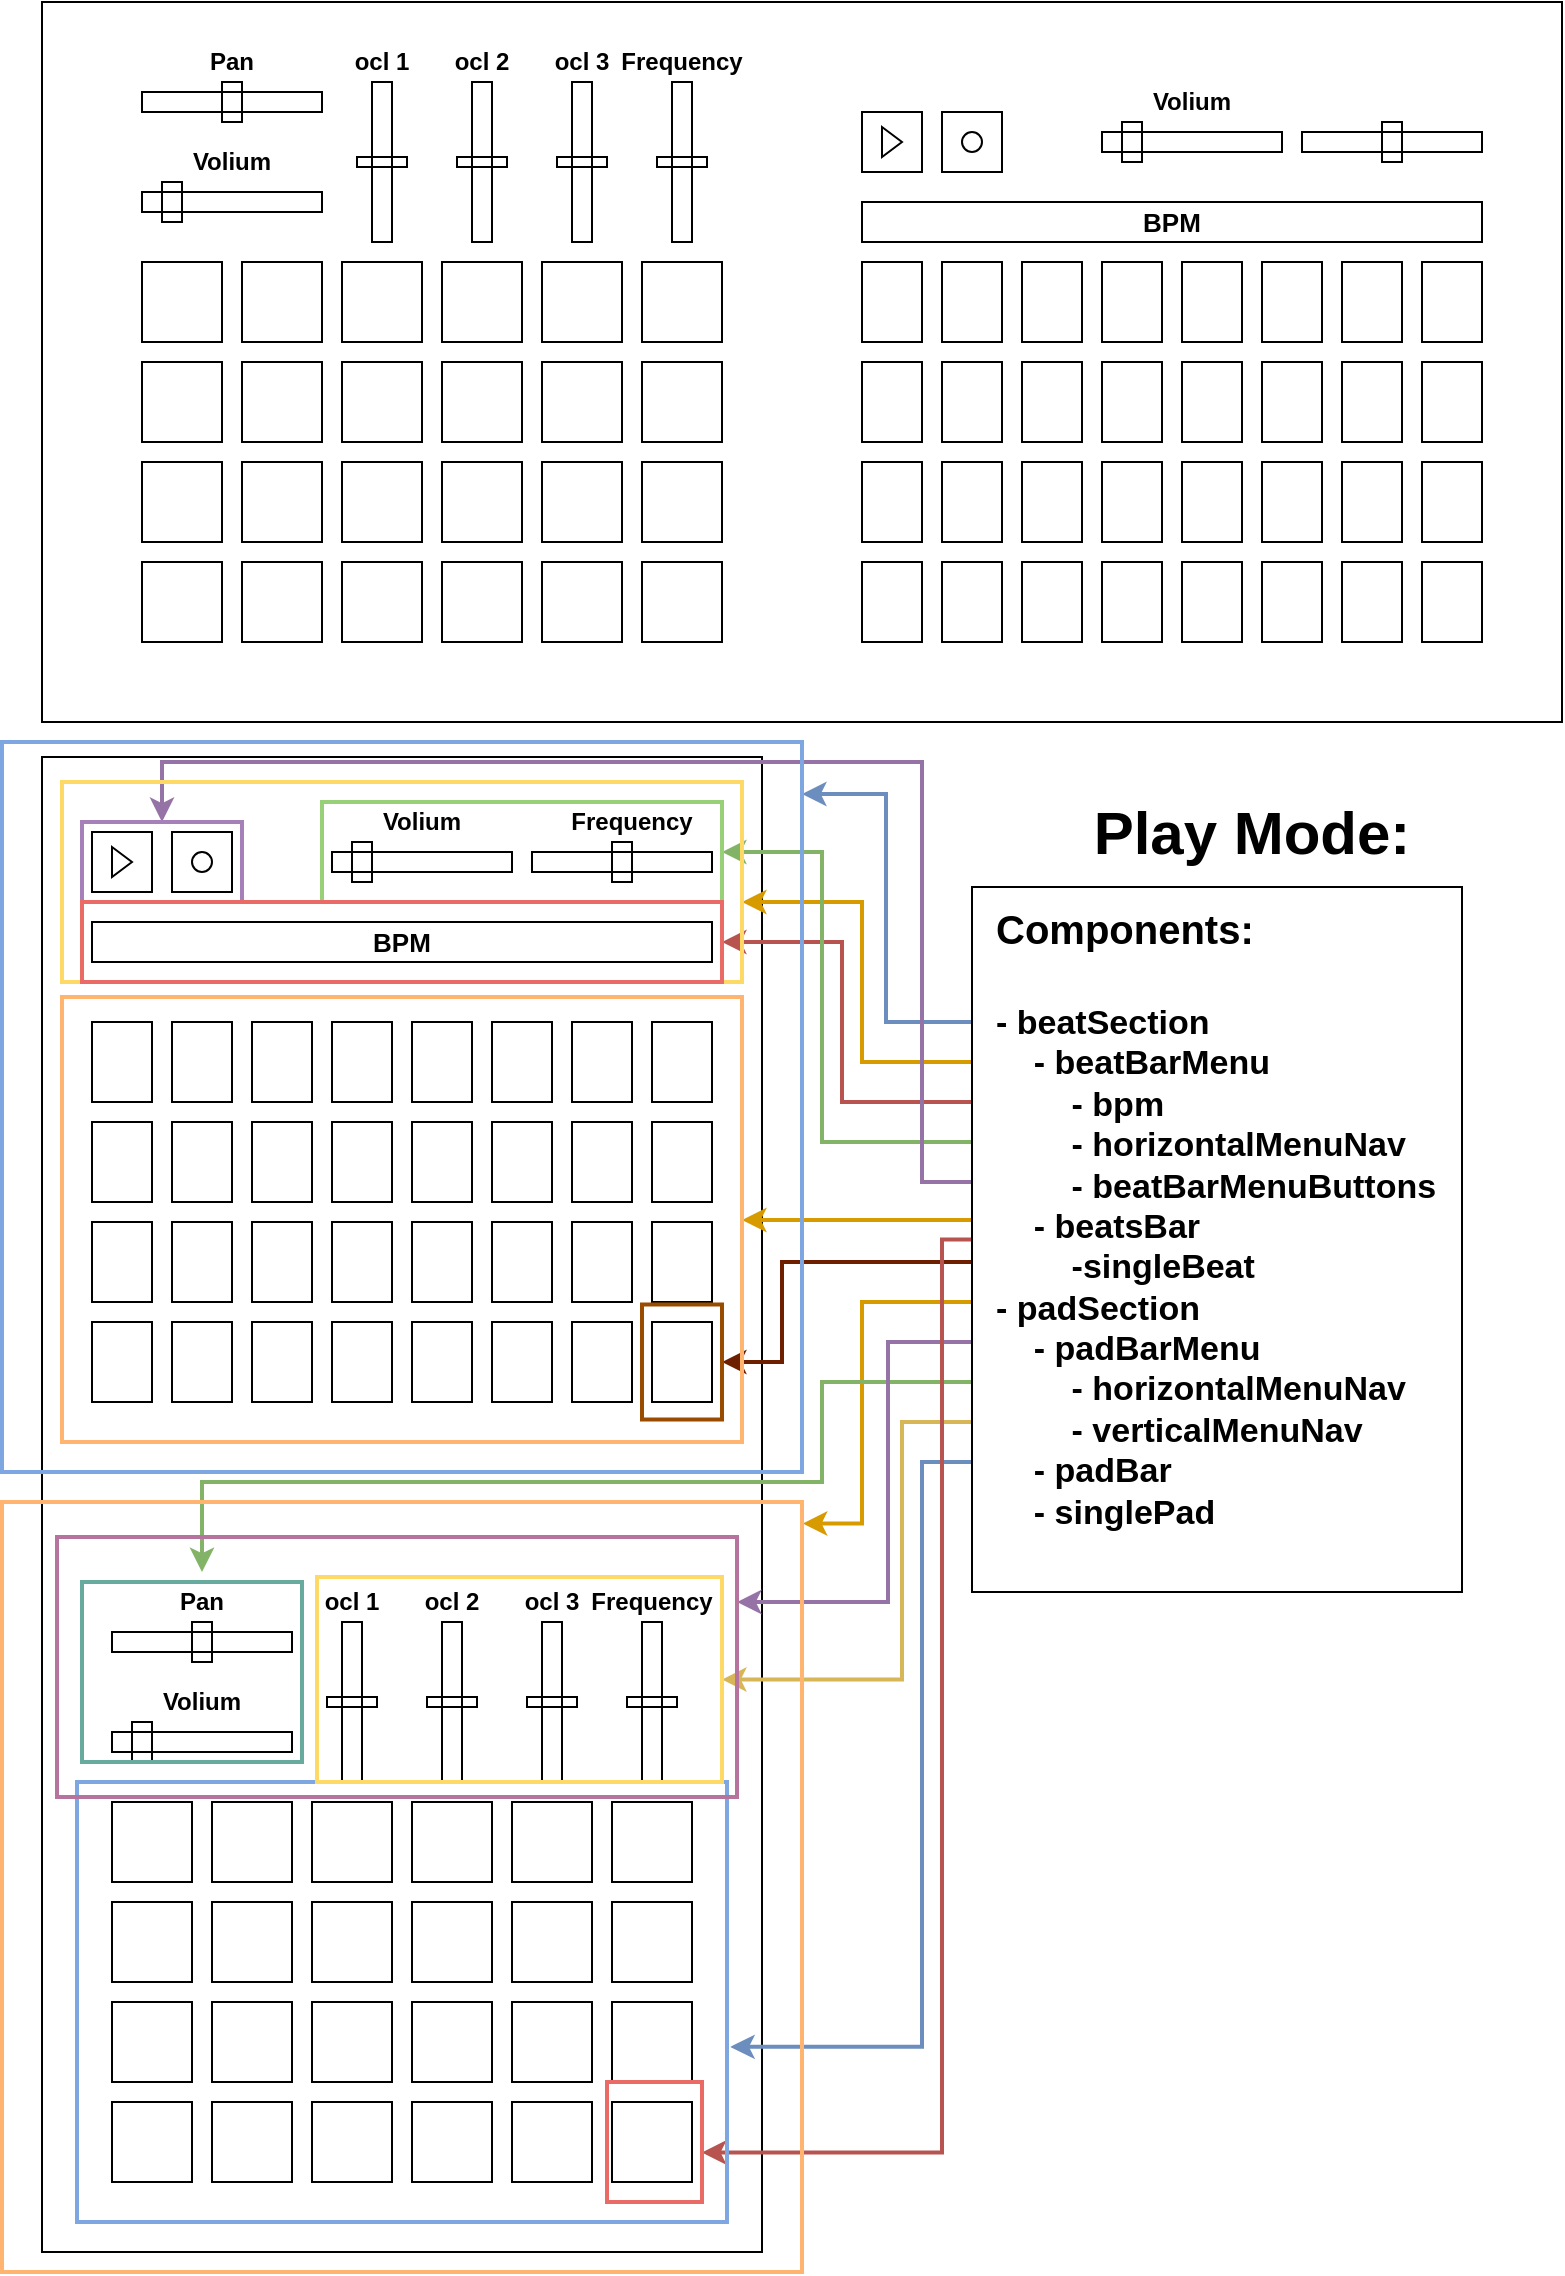<mxfile version="14.6.6" type="device"><diagram id="SitNMysVWXD6I99FHfwl" name="Page-1"><mxGraphModel dx="1148" dy="621" grid="1" gridSize="10" guides="1" tooltips="1" connect="1" arrows="1" fold="1" page="1" pageScale="1" pageWidth="827" pageHeight="1169" math="0" shadow="0"><root><mxCell id="0"/><mxCell id="1" parent="0"/><mxCell id="_lc7U0lJznmiseAD0sAO-1" value="" style="rounded=0;whiteSpace=wrap;html=1;" vertex="1" parent="1"><mxGeometry x="40" y="20" width="760" height="360" as="geometry"/></mxCell><mxCell id="_lc7U0lJznmiseAD0sAO-40" value="" style="rounded=0;whiteSpace=wrap;html=1;fillColor=none;" vertex="1" parent="1"><mxGeometry x="730" y="150" width="30" height="40" as="geometry"/></mxCell><mxCell id="_lc7U0lJznmiseAD0sAO-56" value="" style="rounded=0;whiteSpace=wrap;html=1;fillColor=none;" vertex="1" parent="1"><mxGeometry x="730" y="200" width="30" height="40" as="geometry"/></mxCell><mxCell id="_lc7U0lJznmiseAD0sAO-72" value="" style="rounded=0;whiteSpace=wrap;html=1;fillColor=none;" vertex="1" parent="1"><mxGeometry x="730" y="250" width="30" height="40" as="geometry"/></mxCell><mxCell id="_lc7U0lJznmiseAD0sAO-88" value="" style="rounded=0;whiteSpace=wrap;html=1;fillColor=none;" vertex="1" parent="1"><mxGeometry x="730" y="300" width="30" height="40" as="geometry"/></mxCell><mxCell id="_lc7U0lJznmiseAD0sAO-105" value="" style="whiteSpace=wrap;html=1;aspect=fixed;fillColor=none;" vertex="1" parent="1"><mxGeometry x="90" y="150" width="40" height="40" as="geometry"/></mxCell><mxCell id="_lc7U0lJznmiseAD0sAO-107" value="" style="whiteSpace=wrap;html=1;aspect=fixed;fillColor=none;" vertex="1" parent="1"><mxGeometry x="190" y="150" width="40" height="40" as="geometry"/></mxCell><mxCell id="_lc7U0lJznmiseAD0sAO-108" value="" style="whiteSpace=wrap;html=1;aspect=fixed;fillColor=none;" vertex="1" parent="1"><mxGeometry x="140" y="150" width="40" height="40" as="geometry"/></mxCell><mxCell id="_lc7U0lJznmiseAD0sAO-109" value="" style="whiteSpace=wrap;html=1;aspect=fixed;fillColor=none;" vertex="1" parent="1"><mxGeometry x="240" y="150" width="40" height="40" as="geometry"/></mxCell><mxCell id="_lc7U0lJznmiseAD0sAO-110" value="" style="whiteSpace=wrap;html=1;aspect=fixed;fillColor=none;" vertex="1" parent="1"><mxGeometry x="340" y="150" width="40" height="40" as="geometry"/></mxCell><mxCell id="_lc7U0lJznmiseAD0sAO-111" value="" style="whiteSpace=wrap;html=1;aspect=fixed;fillColor=none;" vertex="1" parent="1"><mxGeometry x="290" y="150" width="40" height="40" as="geometry"/></mxCell><mxCell id="_lc7U0lJznmiseAD0sAO-112" value="" style="whiteSpace=wrap;html=1;aspect=fixed;fillColor=none;" vertex="1" parent="1"><mxGeometry x="90" y="200" width="40" height="40" as="geometry"/></mxCell><mxCell id="_lc7U0lJznmiseAD0sAO-113" value="" style="whiteSpace=wrap;html=1;aspect=fixed;fillColor=none;" vertex="1" parent="1"><mxGeometry x="190" y="200" width="40" height="40" as="geometry"/></mxCell><mxCell id="_lc7U0lJznmiseAD0sAO-114" value="" style="whiteSpace=wrap;html=1;aspect=fixed;fillColor=none;" vertex="1" parent="1"><mxGeometry x="140" y="200" width="40" height="40" as="geometry"/></mxCell><mxCell id="_lc7U0lJznmiseAD0sAO-115" value="" style="whiteSpace=wrap;html=1;aspect=fixed;fillColor=none;" vertex="1" parent="1"><mxGeometry x="240" y="200" width="40" height="40" as="geometry"/></mxCell><mxCell id="_lc7U0lJznmiseAD0sAO-116" value="" style="whiteSpace=wrap;html=1;aspect=fixed;fillColor=none;" vertex="1" parent="1"><mxGeometry x="340" y="200" width="40" height="40" as="geometry"/></mxCell><mxCell id="_lc7U0lJznmiseAD0sAO-117" value="" style="whiteSpace=wrap;html=1;aspect=fixed;fillColor=none;" vertex="1" parent="1"><mxGeometry x="290" y="200" width="40" height="40" as="geometry"/></mxCell><mxCell id="_lc7U0lJznmiseAD0sAO-118" value="" style="whiteSpace=wrap;html=1;aspect=fixed;fillColor=none;" vertex="1" parent="1"><mxGeometry x="90" y="250" width="40" height="40" as="geometry"/></mxCell><mxCell id="_lc7U0lJznmiseAD0sAO-119" value="" style="whiteSpace=wrap;html=1;aspect=fixed;fillColor=none;" vertex="1" parent="1"><mxGeometry x="190" y="250" width="40" height="40" as="geometry"/></mxCell><mxCell id="_lc7U0lJznmiseAD0sAO-120" value="" style="whiteSpace=wrap;html=1;aspect=fixed;fillColor=none;" vertex="1" parent="1"><mxGeometry x="140" y="250" width="40" height="40" as="geometry"/></mxCell><mxCell id="_lc7U0lJznmiseAD0sAO-121" value="" style="whiteSpace=wrap;html=1;aspect=fixed;fillColor=none;" vertex="1" parent="1"><mxGeometry x="240" y="250" width="40" height="40" as="geometry"/></mxCell><mxCell id="_lc7U0lJznmiseAD0sAO-122" value="" style="whiteSpace=wrap;html=1;aspect=fixed;fillColor=none;" vertex="1" parent="1"><mxGeometry x="340" y="250" width="40" height="40" as="geometry"/></mxCell><mxCell id="_lc7U0lJznmiseAD0sAO-123" value="" style="whiteSpace=wrap;html=1;aspect=fixed;fillColor=none;" vertex="1" parent="1"><mxGeometry x="290" y="250" width="40" height="40" as="geometry"/></mxCell><mxCell id="_lc7U0lJznmiseAD0sAO-124" value="" style="whiteSpace=wrap;html=1;aspect=fixed;fillColor=none;" vertex="1" parent="1"><mxGeometry x="90" y="300" width="40" height="40" as="geometry"/></mxCell><mxCell id="_lc7U0lJznmiseAD0sAO-125" value="" style="whiteSpace=wrap;html=1;aspect=fixed;fillColor=none;" vertex="1" parent="1"><mxGeometry x="190" y="300" width="40" height="40" as="geometry"/></mxCell><mxCell id="_lc7U0lJznmiseAD0sAO-126" value="" style="whiteSpace=wrap;html=1;aspect=fixed;fillColor=none;" vertex="1" parent="1"><mxGeometry x="140" y="300" width="40" height="40" as="geometry"/></mxCell><mxCell id="_lc7U0lJznmiseAD0sAO-127" value="" style="whiteSpace=wrap;html=1;aspect=fixed;fillColor=none;" vertex="1" parent="1"><mxGeometry x="240" y="300" width="40" height="40" as="geometry"/></mxCell><mxCell id="_lc7U0lJznmiseAD0sAO-128" value="" style="whiteSpace=wrap;html=1;aspect=fixed;fillColor=none;" vertex="1" parent="1"><mxGeometry x="340" y="300" width="40" height="40" as="geometry"/></mxCell><mxCell id="_lc7U0lJznmiseAD0sAO-129" value="" style="whiteSpace=wrap;html=1;aspect=fixed;fillColor=none;" vertex="1" parent="1"><mxGeometry x="290" y="300" width="40" height="40" as="geometry"/></mxCell><mxCell id="_lc7U0lJznmiseAD0sAO-130" value="" style="rounded=0;whiteSpace=wrap;html=1;fillColor=none;" vertex="1" parent="1"><mxGeometry x="690" y="150" width="30" height="40" as="geometry"/></mxCell><mxCell id="_lc7U0lJznmiseAD0sAO-131" value="" style="rounded=0;whiteSpace=wrap;html=1;fillColor=none;" vertex="1" parent="1"><mxGeometry x="690" y="200" width="30" height="40" as="geometry"/></mxCell><mxCell id="_lc7U0lJznmiseAD0sAO-132" value="" style="rounded=0;whiteSpace=wrap;html=1;fillColor=none;" vertex="1" parent="1"><mxGeometry x="690" y="250" width="30" height="40" as="geometry"/></mxCell><mxCell id="_lc7U0lJznmiseAD0sAO-133" value="" style="rounded=0;whiteSpace=wrap;html=1;fillColor=none;" vertex="1" parent="1"><mxGeometry x="690" y="300" width="30" height="40" as="geometry"/></mxCell><mxCell id="_lc7U0lJznmiseAD0sAO-134" value="" style="rounded=0;whiteSpace=wrap;html=1;fillColor=none;" vertex="1" parent="1"><mxGeometry x="650" y="150" width="30" height="40" as="geometry"/></mxCell><mxCell id="_lc7U0lJznmiseAD0sAO-135" value="" style="rounded=0;whiteSpace=wrap;html=1;fillColor=none;" vertex="1" parent="1"><mxGeometry x="650" y="200" width="30" height="40" as="geometry"/></mxCell><mxCell id="_lc7U0lJznmiseAD0sAO-136" value="" style="rounded=0;whiteSpace=wrap;html=1;fillColor=none;" vertex="1" parent="1"><mxGeometry x="650" y="250" width="30" height="40" as="geometry"/></mxCell><mxCell id="_lc7U0lJznmiseAD0sAO-137" value="" style="rounded=0;whiteSpace=wrap;html=1;fillColor=none;" vertex="1" parent="1"><mxGeometry x="650" y="300" width="30" height="40" as="geometry"/></mxCell><mxCell id="_lc7U0lJznmiseAD0sAO-138" value="" style="rounded=0;whiteSpace=wrap;html=1;fillColor=none;" vertex="1" parent="1"><mxGeometry x="610" y="150" width="30" height="40" as="geometry"/></mxCell><mxCell id="_lc7U0lJznmiseAD0sAO-139" value="" style="rounded=0;whiteSpace=wrap;html=1;fillColor=none;" vertex="1" parent="1"><mxGeometry x="610" y="200" width="30" height="40" as="geometry"/></mxCell><mxCell id="_lc7U0lJznmiseAD0sAO-140" value="" style="rounded=0;whiteSpace=wrap;html=1;fillColor=none;" vertex="1" parent="1"><mxGeometry x="610" y="250" width="30" height="40" as="geometry"/></mxCell><mxCell id="_lc7U0lJznmiseAD0sAO-141" value="" style="rounded=0;whiteSpace=wrap;html=1;fillColor=none;" vertex="1" parent="1"><mxGeometry x="610" y="300" width="30" height="40" as="geometry"/></mxCell><mxCell id="_lc7U0lJznmiseAD0sAO-142" value="" style="rounded=0;whiteSpace=wrap;html=1;fillColor=none;" vertex="1" parent="1"><mxGeometry x="570" y="150" width="30" height="40" as="geometry"/></mxCell><mxCell id="_lc7U0lJznmiseAD0sAO-143" value="" style="rounded=0;whiteSpace=wrap;html=1;fillColor=none;" vertex="1" parent="1"><mxGeometry x="570" y="200" width="30" height="40" as="geometry"/></mxCell><mxCell id="_lc7U0lJznmiseAD0sAO-144" value="" style="rounded=0;whiteSpace=wrap;html=1;fillColor=none;" vertex="1" parent="1"><mxGeometry x="570" y="250" width="30" height="40" as="geometry"/></mxCell><mxCell id="_lc7U0lJznmiseAD0sAO-145" value="" style="rounded=0;whiteSpace=wrap;html=1;fillColor=none;" vertex="1" parent="1"><mxGeometry x="570" y="300" width="30" height="40" as="geometry"/></mxCell><mxCell id="_lc7U0lJznmiseAD0sAO-146" value="" style="rounded=0;whiteSpace=wrap;html=1;fillColor=none;" vertex="1" parent="1"><mxGeometry x="530" y="150" width="30" height="40" as="geometry"/></mxCell><mxCell id="_lc7U0lJznmiseAD0sAO-147" value="" style="rounded=0;whiteSpace=wrap;html=1;fillColor=none;" vertex="1" parent="1"><mxGeometry x="530" y="200" width="30" height="40" as="geometry"/></mxCell><mxCell id="_lc7U0lJznmiseAD0sAO-148" value="" style="rounded=0;whiteSpace=wrap;html=1;fillColor=none;" vertex="1" parent="1"><mxGeometry x="530" y="250" width="30" height="40" as="geometry"/></mxCell><mxCell id="_lc7U0lJznmiseAD0sAO-149" value="" style="rounded=0;whiteSpace=wrap;html=1;fillColor=none;" vertex="1" parent="1"><mxGeometry x="530" y="300" width="30" height="40" as="geometry"/></mxCell><mxCell id="_lc7U0lJznmiseAD0sAO-150" value="" style="rounded=0;whiteSpace=wrap;html=1;fillColor=none;" vertex="1" parent="1"><mxGeometry x="490" y="150" width="30" height="40" as="geometry"/></mxCell><mxCell id="_lc7U0lJznmiseAD0sAO-151" value="" style="rounded=0;whiteSpace=wrap;html=1;fillColor=none;" vertex="1" parent="1"><mxGeometry x="490" y="200" width="30" height="40" as="geometry"/></mxCell><mxCell id="_lc7U0lJznmiseAD0sAO-152" value="" style="rounded=0;whiteSpace=wrap;html=1;fillColor=none;" vertex="1" parent="1"><mxGeometry x="490" y="250" width="30" height="40" as="geometry"/></mxCell><mxCell id="_lc7U0lJznmiseAD0sAO-153" value="" style="rounded=0;whiteSpace=wrap;html=1;fillColor=none;" vertex="1" parent="1"><mxGeometry x="490" y="300" width="30" height="40" as="geometry"/></mxCell><mxCell id="_lc7U0lJznmiseAD0sAO-154" value="" style="rounded=0;whiteSpace=wrap;html=1;fillColor=none;" vertex="1" parent="1"><mxGeometry x="450" y="150" width="30" height="40" as="geometry"/></mxCell><mxCell id="_lc7U0lJznmiseAD0sAO-155" value="" style="rounded=0;whiteSpace=wrap;html=1;fillColor=none;" vertex="1" parent="1"><mxGeometry x="450" y="200" width="30" height="40" as="geometry"/></mxCell><mxCell id="_lc7U0lJznmiseAD0sAO-156" value="" style="rounded=0;whiteSpace=wrap;html=1;fillColor=none;" vertex="1" parent="1"><mxGeometry x="450" y="250" width="30" height="40" as="geometry"/></mxCell><mxCell id="_lc7U0lJznmiseAD0sAO-157" value="" style="rounded=0;whiteSpace=wrap;html=1;fillColor=none;" vertex="1" parent="1"><mxGeometry x="450" y="300" width="30" height="40" as="geometry"/></mxCell><mxCell id="_lc7U0lJznmiseAD0sAO-158" value="&lt;b&gt;&lt;font style=&quot;font-size: 13px&quot;&gt;BPM&lt;/font&gt;&lt;/b&gt;" style="rounded=0;whiteSpace=wrap;html=1;fillColor=none;" vertex="1" parent="1"><mxGeometry x="450" y="120" width="310" height="20" as="geometry"/></mxCell><mxCell id="_lc7U0lJznmiseAD0sAO-161" value="" style="rounded=0;whiteSpace=wrap;html=1;fillColor=none;" vertex="1" parent="1"><mxGeometry x="205" y="60" width="10" height="80" as="geometry"/></mxCell><mxCell id="_lc7U0lJznmiseAD0sAO-166" value="" style="rounded=0;whiteSpace=wrap;html=1;fillColor=none;" vertex="1" parent="1"><mxGeometry x="90" y="115" width="90" height="10" as="geometry"/></mxCell><mxCell id="_lc7U0lJznmiseAD0sAO-167" value="" style="rounded=0;whiteSpace=wrap;html=1;fillColor=none;" vertex="1" parent="1"><mxGeometry x="90" y="65" width="90" height="10" as="geometry"/></mxCell><mxCell id="_lc7U0lJznmiseAD0sAO-173" value="" style="rounded=0;whiteSpace=wrap;html=1;fillColor=none;" vertex="1" parent="1"><mxGeometry x="130" y="60" width="10" height="20" as="geometry"/></mxCell><mxCell id="_lc7U0lJznmiseAD0sAO-174" value="" style="rounded=0;whiteSpace=wrap;html=1;fillColor=none;" vertex="1" parent="1"><mxGeometry x="100" y="110" width="10" height="20" as="geometry"/></mxCell><mxCell id="_lc7U0lJznmiseAD0sAO-177" value="&lt;b&gt;Pan&lt;/b&gt;" style="text;html=1;strokeColor=none;fillColor=none;align=center;verticalAlign=middle;whiteSpace=wrap;rounded=0;" vertex="1" parent="1"><mxGeometry x="115" y="40" width="40" height="20" as="geometry"/></mxCell><mxCell id="_lc7U0lJznmiseAD0sAO-178" value="&lt;b&gt;Volium&lt;/b&gt;" style="text;html=1;strokeColor=none;fillColor=none;align=center;verticalAlign=middle;whiteSpace=wrap;rounded=0;" vertex="1" parent="1"><mxGeometry x="115" y="90" width="40" height="20" as="geometry"/></mxCell><mxCell id="_lc7U0lJznmiseAD0sAO-179" value="" style="rounded=0;whiteSpace=wrap;html=1;fillColor=none;" vertex="1" parent="1"><mxGeometry x="255" y="60" width="10" height="80" as="geometry"/></mxCell><mxCell id="_lc7U0lJznmiseAD0sAO-180" value="" style="rounded=0;whiteSpace=wrap;html=1;fillColor=none;" vertex="1" parent="1"><mxGeometry x="305" y="60" width="10" height="80" as="geometry"/></mxCell><mxCell id="_lc7U0lJznmiseAD0sAO-181" value="" style="rounded=0;whiteSpace=wrap;html=1;fillColor=none;" vertex="1" parent="1"><mxGeometry x="355" y="60" width="10" height="80" as="geometry"/></mxCell><mxCell id="_lc7U0lJznmiseAD0sAO-182" value="" style="rounded=0;whiteSpace=wrap;html=1;fillColor=none;" vertex="1" parent="1"><mxGeometry x="570" y="85" width="90" height="10" as="geometry"/></mxCell><mxCell id="_lc7U0lJznmiseAD0sAO-183" value="" style="rounded=0;whiteSpace=wrap;html=1;fillColor=none;" vertex="1" parent="1"><mxGeometry x="670" y="85" width="90" height="10" as="geometry"/></mxCell><mxCell id="_lc7U0lJznmiseAD0sAO-184" value="" style="rounded=0;whiteSpace=wrap;html=1;fillColor=none;" vertex="1" parent="1"><mxGeometry x="710" y="80" width="10" height="20" as="geometry"/></mxCell><mxCell id="_lc7U0lJznmiseAD0sAO-185" value="" style="rounded=0;whiteSpace=wrap;html=1;fillColor=none;" vertex="1" parent="1"><mxGeometry x="580" y="80" width="10" height="20" as="geometry"/></mxCell><mxCell id="_lc7U0lJznmiseAD0sAO-187" value="&lt;b&gt;Volium&lt;/b&gt;" style="text;html=1;strokeColor=none;fillColor=none;align=center;verticalAlign=middle;whiteSpace=wrap;rounded=0;" vertex="1" parent="1"><mxGeometry x="595" y="60" width="40" height="20" as="geometry"/></mxCell><mxCell id="_lc7U0lJznmiseAD0sAO-188" value="" style="rounded=0;whiteSpace=wrap;html=1;fillColor=none;" vertex="1" parent="1"><mxGeometry x="297.5" y="97.5" width="25" height="5" as="geometry"/></mxCell><mxCell id="_lc7U0lJznmiseAD0sAO-189" value="" style="rounded=0;whiteSpace=wrap;html=1;fillColor=none;" vertex="1" parent="1"><mxGeometry x="347.5" y="97.5" width="25" height="5" as="geometry"/></mxCell><mxCell id="_lc7U0lJznmiseAD0sAO-190" value="" style="rounded=0;whiteSpace=wrap;html=1;fillColor=none;" vertex="1" parent="1"><mxGeometry x="247.5" y="97.5" width="25" height="5" as="geometry"/></mxCell><mxCell id="_lc7U0lJznmiseAD0sAO-191" value="" style="rounded=0;whiteSpace=wrap;html=1;fillColor=none;" vertex="1" parent="1"><mxGeometry x="197.5" y="97.5" width="25" height="5" as="geometry"/></mxCell><mxCell id="_lc7U0lJznmiseAD0sAO-193" value="" style="triangle;whiteSpace=wrap;html=1;fillColor=none;" vertex="1" parent="1"><mxGeometry x="460" y="82.5" width="10" height="15" as="geometry"/></mxCell><mxCell id="_lc7U0lJznmiseAD0sAO-194" value="" style="ellipse;whiteSpace=wrap;html=1;aspect=fixed;fillColor=none;" vertex="1" parent="1"><mxGeometry x="500" y="85" width="10" height="10" as="geometry"/></mxCell><mxCell id="_lc7U0lJznmiseAD0sAO-197" value="" style="whiteSpace=wrap;html=1;aspect=fixed;fillColor=none;" vertex="1" parent="1"><mxGeometry x="450" y="75" width="30" height="30" as="geometry"/></mxCell><mxCell id="_lc7U0lJznmiseAD0sAO-198" value="" style="whiteSpace=wrap;html=1;aspect=fixed;fillColor=none;" vertex="1" parent="1"><mxGeometry x="490" y="75" width="30" height="30" as="geometry"/></mxCell><mxCell id="_lc7U0lJznmiseAD0sAO-199" value="" style="rounded=0;whiteSpace=wrap;html=1;rotation=90;" vertex="1" parent="1"><mxGeometry x="-153.75" y="591.25" width="747.5" height="360" as="geometry"/></mxCell><mxCell id="_lc7U0lJznmiseAD0sAO-202" value="" style="rounded=0;whiteSpace=wrap;html=1;fillColor=none;" vertex="1" parent="1"><mxGeometry x="345" y="530" width="30" height="40" as="geometry"/></mxCell><mxCell id="_lc7U0lJznmiseAD0sAO-203" value="" style="rounded=0;whiteSpace=wrap;html=1;fillColor=none;" vertex="1" parent="1"><mxGeometry x="345" y="580" width="30" height="40" as="geometry"/></mxCell><mxCell id="_lc7U0lJznmiseAD0sAO-204" value="" style="rounded=0;whiteSpace=wrap;html=1;fillColor=none;" vertex="1" parent="1"><mxGeometry x="345" y="630" width="30" height="40" as="geometry"/></mxCell><mxCell id="_lc7U0lJznmiseAD0sAO-205" value="" style="rounded=0;whiteSpace=wrap;html=1;fillColor=none;" vertex="1" parent="1"><mxGeometry x="345" y="680" width="30" height="40" as="geometry"/></mxCell><mxCell id="_lc7U0lJznmiseAD0sAO-206" value="" style="rounded=0;whiteSpace=wrap;html=1;fillColor=none;" vertex="1" parent="1"><mxGeometry x="305" y="530" width="30" height="40" as="geometry"/></mxCell><mxCell id="_lc7U0lJznmiseAD0sAO-207" value="" style="rounded=0;whiteSpace=wrap;html=1;fillColor=none;" vertex="1" parent="1"><mxGeometry x="305" y="580" width="30" height="40" as="geometry"/></mxCell><mxCell id="_lc7U0lJznmiseAD0sAO-208" value="" style="rounded=0;whiteSpace=wrap;html=1;fillColor=none;" vertex="1" parent="1"><mxGeometry x="305" y="630" width="30" height="40" as="geometry"/></mxCell><mxCell id="_lc7U0lJznmiseAD0sAO-209" value="" style="rounded=0;whiteSpace=wrap;html=1;fillColor=none;" vertex="1" parent="1"><mxGeometry x="305" y="680" width="30" height="40" as="geometry"/></mxCell><mxCell id="_lc7U0lJznmiseAD0sAO-210" value="" style="rounded=0;whiteSpace=wrap;html=1;fillColor=none;" vertex="1" parent="1"><mxGeometry x="265" y="530" width="30" height="40" as="geometry"/></mxCell><mxCell id="_lc7U0lJznmiseAD0sAO-211" value="" style="rounded=0;whiteSpace=wrap;html=1;fillColor=none;" vertex="1" parent="1"><mxGeometry x="265" y="580" width="30" height="40" as="geometry"/></mxCell><mxCell id="_lc7U0lJznmiseAD0sAO-212" value="" style="rounded=0;whiteSpace=wrap;html=1;fillColor=none;" vertex="1" parent="1"><mxGeometry x="265" y="630" width="30" height="40" as="geometry"/></mxCell><mxCell id="_lc7U0lJznmiseAD0sAO-213" value="" style="rounded=0;whiteSpace=wrap;html=1;fillColor=none;" vertex="1" parent="1"><mxGeometry x="265" y="680" width="30" height="40" as="geometry"/></mxCell><mxCell id="_lc7U0lJznmiseAD0sAO-214" value="" style="rounded=0;whiteSpace=wrap;html=1;fillColor=none;" vertex="1" parent="1"><mxGeometry x="225" y="530" width="30" height="40" as="geometry"/></mxCell><mxCell id="_lc7U0lJznmiseAD0sAO-215" value="" style="rounded=0;whiteSpace=wrap;html=1;fillColor=none;" vertex="1" parent="1"><mxGeometry x="225" y="580" width="30" height="40" as="geometry"/></mxCell><mxCell id="_lc7U0lJznmiseAD0sAO-216" value="" style="rounded=0;whiteSpace=wrap;html=1;fillColor=none;" vertex="1" parent="1"><mxGeometry x="225" y="630" width="30" height="40" as="geometry"/></mxCell><mxCell id="_lc7U0lJznmiseAD0sAO-217" value="" style="rounded=0;whiteSpace=wrap;html=1;fillColor=none;" vertex="1" parent="1"><mxGeometry x="225" y="680" width="30" height="40" as="geometry"/></mxCell><mxCell id="_lc7U0lJznmiseAD0sAO-218" value="" style="rounded=0;whiteSpace=wrap;html=1;fillColor=none;" vertex="1" parent="1"><mxGeometry x="185" y="530" width="30" height="40" as="geometry"/></mxCell><mxCell id="_lc7U0lJznmiseAD0sAO-219" value="" style="rounded=0;whiteSpace=wrap;html=1;fillColor=none;" vertex="1" parent="1"><mxGeometry x="185" y="580" width="30" height="40" as="geometry"/></mxCell><mxCell id="_lc7U0lJznmiseAD0sAO-220" value="" style="rounded=0;whiteSpace=wrap;html=1;fillColor=none;" vertex="1" parent="1"><mxGeometry x="185" y="630" width="30" height="40" as="geometry"/></mxCell><mxCell id="_lc7U0lJznmiseAD0sAO-221" value="" style="rounded=0;whiteSpace=wrap;html=1;fillColor=none;" vertex="1" parent="1"><mxGeometry x="185" y="680" width="30" height="40" as="geometry"/></mxCell><mxCell id="_lc7U0lJznmiseAD0sAO-222" value="" style="rounded=0;whiteSpace=wrap;html=1;fillColor=none;" vertex="1" parent="1"><mxGeometry x="145" y="530" width="30" height="40" as="geometry"/></mxCell><mxCell id="_lc7U0lJznmiseAD0sAO-223" value="" style="rounded=0;whiteSpace=wrap;html=1;fillColor=none;" vertex="1" parent="1"><mxGeometry x="145" y="580" width="30" height="40" as="geometry"/></mxCell><mxCell id="_lc7U0lJznmiseAD0sAO-224" value="" style="rounded=0;whiteSpace=wrap;html=1;fillColor=none;" vertex="1" parent="1"><mxGeometry x="145" y="630" width="30" height="40" as="geometry"/></mxCell><mxCell id="_lc7U0lJznmiseAD0sAO-225" value="" style="rounded=0;whiteSpace=wrap;html=1;fillColor=none;" vertex="1" parent="1"><mxGeometry x="145" y="680" width="30" height="40" as="geometry"/></mxCell><mxCell id="_lc7U0lJznmiseAD0sAO-226" value="" style="rounded=0;whiteSpace=wrap;html=1;fillColor=none;" vertex="1" parent="1"><mxGeometry x="105" y="530" width="30" height="40" as="geometry"/></mxCell><mxCell id="_lc7U0lJznmiseAD0sAO-227" value="" style="rounded=0;whiteSpace=wrap;html=1;fillColor=none;" vertex="1" parent="1"><mxGeometry x="105" y="580" width="30" height="40" as="geometry"/></mxCell><mxCell id="_lc7U0lJznmiseAD0sAO-228" value="" style="rounded=0;whiteSpace=wrap;html=1;fillColor=none;" vertex="1" parent="1"><mxGeometry x="105" y="630" width="30" height="40" as="geometry"/></mxCell><mxCell id="_lc7U0lJznmiseAD0sAO-229" value="" style="rounded=0;whiteSpace=wrap;html=1;fillColor=none;" vertex="1" parent="1"><mxGeometry x="105" y="680" width="30" height="40" as="geometry"/></mxCell><mxCell id="_lc7U0lJznmiseAD0sAO-230" value="" style="rounded=0;whiteSpace=wrap;html=1;fillColor=none;" vertex="1" parent="1"><mxGeometry x="65" y="530" width="30" height="40" as="geometry"/></mxCell><mxCell id="_lc7U0lJznmiseAD0sAO-231" value="" style="rounded=0;whiteSpace=wrap;html=1;fillColor=none;" vertex="1" parent="1"><mxGeometry x="65" y="580" width="30" height="40" as="geometry"/></mxCell><mxCell id="_lc7U0lJznmiseAD0sAO-232" value="" style="rounded=0;whiteSpace=wrap;html=1;fillColor=none;" vertex="1" parent="1"><mxGeometry x="65" y="630" width="30" height="40" as="geometry"/></mxCell><mxCell id="_lc7U0lJznmiseAD0sAO-233" value="" style="rounded=0;whiteSpace=wrap;html=1;fillColor=none;" vertex="1" parent="1"><mxGeometry x="65" y="680" width="30" height="40" as="geometry"/></mxCell><mxCell id="_lc7U0lJznmiseAD0sAO-234" value="&lt;b&gt;&lt;font style=&quot;font-size: 13px&quot;&gt;BPM&lt;/font&gt;&lt;/b&gt;" style="rounded=0;whiteSpace=wrap;html=1;fillColor=none;" vertex="1" parent="1"><mxGeometry x="65" y="480" width="310" height="20" as="geometry"/></mxCell><mxCell id="_lc7U0lJznmiseAD0sAO-235" value="" style="rounded=0;whiteSpace=wrap;html=1;fillColor=none;" vertex="1" parent="1"><mxGeometry x="185" y="445" width="90" height="10" as="geometry"/></mxCell><mxCell id="_lc7U0lJznmiseAD0sAO-236" value="" style="rounded=0;whiteSpace=wrap;html=1;fillColor=none;" vertex="1" parent="1"><mxGeometry x="285" y="445" width="90" height="10" as="geometry"/></mxCell><mxCell id="_lc7U0lJznmiseAD0sAO-237" value="" style="rounded=0;whiteSpace=wrap;html=1;fillColor=none;" vertex="1" parent="1"><mxGeometry x="325" y="440" width="10" height="20" as="geometry"/></mxCell><mxCell id="_lc7U0lJznmiseAD0sAO-238" value="" style="rounded=0;whiteSpace=wrap;html=1;fillColor=none;" vertex="1" parent="1"><mxGeometry x="195" y="440" width="10" height="20" as="geometry"/></mxCell><mxCell id="_lc7U0lJznmiseAD0sAO-240" value="&lt;b&gt;Volium&lt;/b&gt;" style="text;html=1;strokeColor=none;fillColor=none;align=center;verticalAlign=middle;whiteSpace=wrap;rounded=0;" vertex="1" parent="1"><mxGeometry x="210" y="420" width="40" height="20" as="geometry"/></mxCell><mxCell id="_lc7U0lJznmiseAD0sAO-241" value="" style="triangle;whiteSpace=wrap;html=1;fillColor=none;" vertex="1" parent="1"><mxGeometry x="75" y="442.5" width="10" height="15" as="geometry"/></mxCell><mxCell id="_lc7U0lJznmiseAD0sAO-242" value="" style="ellipse;whiteSpace=wrap;html=1;aspect=fixed;fillColor=none;" vertex="1" parent="1"><mxGeometry x="115" y="445" width="10" height="10" as="geometry"/></mxCell><mxCell id="_lc7U0lJznmiseAD0sAO-243" value="" style="whiteSpace=wrap;html=1;aspect=fixed;fillColor=none;" vertex="1" parent="1"><mxGeometry x="65" y="435" width="30" height="30" as="geometry"/></mxCell><mxCell id="_lc7U0lJznmiseAD0sAO-244" value="" style="whiteSpace=wrap;html=1;aspect=fixed;fillColor=none;" vertex="1" parent="1"><mxGeometry x="105" y="435" width="30" height="30" as="geometry"/></mxCell><mxCell id="_lc7U0lJznmiseAD0sAO-245" value="" style="whiteSpace=wrap;html=1;aspect=fixed;fillColor=none;" vertex="1" parent="1"><mxGeometry x="75" y="920" width="40" height="40" as="geometry"/></mxCell><mxCell id="_lc7U0lJznmiseAD0sAO-246" value="" style="whiteSpace=wrap;html=1;aspect=fixed;fillColor=none;" vertex="1" parent="1"><mxGeometry x="175" y="920" width="40" height="40" as="geometry"/></mxCell><mxCell id="_lc7U0lJznmiseAD0sAO-247" value="" style="whiteSpace=wrap;html=1;aspect=fixed;fillColor=none;" vertex="1" parent="1"><mxGeometry x="125" y="920" width="40" height="40" as="geometry"/></mxCell><mxCell id="_lc7U0lJznmiseAD0sAO-248" value="" style="whiteSpace=wrap;html=1;aspect=fixed;fillColor=none;" vertex="1" parent="1"><mxGeometry x="225" y="920" width="40" height="40" as="geometry"/></mxCell><mxCell id="_lc7U0lJznmiseAD0sAO-249" value="" style="whiteSpace=wrap;html=1;aspect=fixed;fillColor=none;" vertex="1" parent="1"><mxGeometry x="325" y="920" width="40" height="40" as="geometry"/></mxCell><mxCell id="_lc7U0lJznmiseAD0sAO-250" value="" style="whiteSpace=wrap;html=1;aspect=fixed;fillColor=none;" vertex="1" parent="1"><mxGeometry x="275" y="920" width="40" height="40" as="geometry"/></mxCell><mxCell id="_lc7U0lJznmiseAD0sAO-251" value="" style="whiteSpace=wrap;html=1;aspect=fixed;fillColor=none;" vertex="1" parent="1"><mxGeometry x="75" y="970" width="40" height="40" as="geometry"/></mxCell><mxCell id="_lc7U0lJznmiseAD0sAO-252" value="" style="whiteSpace=wrap;html=1;aspect=fixed;fillColor=none;" vertex="1" parent="1"><mxGeometry x="175" y="970" width="40" height="40" as="geometry"/></mxCell><mxCell id="_lc7U0lJznmiseAD0sAO-253" value="" style="whiteSpace=wrap;html=1;aspect=fixed;fillColor=none;" vertex="1" parent="1"><mxGeometry x="125" y="970" width="40" height="40" as="geometry"/></mxCell><mxCell id="_lc7U0lJznmiseAD0sAO-254" value="" style="whiteSpace=wrap;html=1;aspect=fixed;fillColor=none;" vertex="1" parent="1"><mxGeometry x="225" y="970" width="40" height="40" as="geometry"/></mxCell><mxCell id="_lc7U0lJznmiseAD0sAO-255" value="" style="whiteSpace=wrap;html=1;aspect=fixed;fillColor=none;" vertex="1" parent="1"><mxGeometry x="325" y="970" width="40" height="40" as="geometry"/></mxCell><mxCell id="_lc7U0lJznmiseAD0sAO-256" value="" style="whiteSpace=wrap;html=1;aspect=fixed;fillColor=none;" vertex="1" parent="1"><mxGeometry x="275" y="970" width="40" height="40" as="geometry"/></mxCell><mxCell id="_lc7U0lJznmiseAD0sAO-257" value="" style="whiteSpace=wrap;html=1;aspect=fixed;fillColor=none;" vertex="1" parent="1"><mxGeometry x="75" y="1020" width="40" height="40" as="geometry"/></mxCell><mxCell id="_lc7U0lJznmiseAD0sAO-258" value="" style="whiteSpace=wrap;html=1;aspect=fixed;fillColor=none;" vertex="1" parent="1"><mxGeometry x="175" y="1020" width="40" height="40" as="geometry"/></mxCell><mxCell id="_lc7U0lJznmiseAD0sAO-259" value="" style="whiteSpace=wrap;html=1;aspect=fixed;fillColor=none;" vertex="1" parent="1"><mxGeometry x="125" y="1020" width="40" height="40" as="geometry"/></mxCell><mxCell id="_lc7U0lJznmiseAD0sAO-260" value="" style="whiteSpace=wrap;html=1;aspect=fixed;fillColor=none;" vertex="1" parent="1"><mxGeometry x="225" y="1020" width="40" height="40" as="geometry"/></mxCell><mxCell id="_lc7U0lJznmiseAD0sAO-261" value="" style="whiteSpace=wrap;html=1;aspect=fixed;fillColor=none;" vertex="1" parent="1"><mxGeometry x="325" y="1020" width="40" height="40" as="geometry"/></mxCell><mxCell id="_lc7U0lJznmiseAD0sAO-262" value="" style="whiteSpace=wrap;html=1;aspect=fixed;fillColor=none;" vertex="1" parent="1"><mxGeometry x="275" y="1020" width="40" height="40" as="geometry"/></mxCell><mxCell id="_lc7U0lJznmiseAD0sAO-263" value="" style="whiteSpace=wrap;html=1;aspect=fixed;fillColor=none;" vertex="1" parent="1"><mxGeometry x="75" y="1070" width="40" height="40" as="geometry"/></mxCell><mxCell id="_lc7U0lJznmiseAD0sAO-264" value="" style="whiteSpace=wrap;html=1;aspect=fixed;fillColor=none;" vertex="1" parent="1"><mxGeometry x="175" y="1070" width="40" height="40" as="geometry"/></mxCell><mxCell id="_lc7U0lJznmiseAD0sAO-265" value="" style="whiteSpace=wrap;html=1;aspect=fixed;fillColor=none;" vertex="1" parent="1"><mxGeometry x="125" y="1070" width="40" height="40" as="geometry"/></mxCell><mxCell id="_lc7U0lJznmiseAD0sAO-266" value="" style="whiteSpace=wrap;html=1;aspect=fixed;fillColor=none;" vertex="1" parent="1"><mxGeometry x="225" y="1070" width="40" height="40" as="geometry"/></mxCell><mxCell id="_lc7U0lJznmiseAD0sAO-267" value="" style="whiteSpace=wrap;html=1;aspect=fixed;fillColor=none;" vertex="1" parent="1"><mxGeometry x="325" y="1070" width="40" height="40" as="geometry"/></mxCell><mxCell id="_lc7U0lJznmiseAD0sAO-268" value="" style="whiteSpace=wrap;html=1;aspect=fixed;fillColor=none;" vertex="1" parent="1"><mxGeometry x="275" y="1070" width="40" height="40" as="geometry"/></mxCell><mxCell id="_lc7U0lJznmiseAD0sAO-269" value="" style="rounded=0;whiteSpace=wrap;html=1;fillColor=none;" vertex="1" parent="1"><mxGeometry x="190" y="830" width="10" height="80" as="geometry"/></mxCell><mxCell id="_lc7U0lJznmiseAD0sAO-270" value="" style="rounded=0;whiteSpace=wrap;html=1;fillColor=none;" vertex="1" parent="1"><mxGeometry x="75" y="885" width="90" height="10" as="geometry"/></mxCell><mxCell id="_lc7U0lJznmiseAD0sAO-271" value="" style="rounded=0;whiteSpace=wrap;html=1;fillColor=none;" vertex="1" parent="1"><mxGeometry x="75" y="835" width="90" height="10" as="geometry"/></mxCell><mxCell id="_lc7U0lJznmiseAD0sAO-272" value="" style="rounded=0;whiteSpace=wrap;html=1;fillColor=none;" vertex="1" parent="1"><mxGeometry x="115" y="830" width="10" height="20" as="geometry"/></mxCell><mxCell id="_lc7U0lJznmiseAD0sAO-273" value="" style="rounded=0;whiteSpace=wrap;html=1;fillColor=none;" vertex="1" parent="1"><mxGeometry x="85" y="880" width="10" height="20" as="geometry"/></mxCell><mxCell id="_lc7U0lJznmiseAD0sAO-274" value="&lt;b&gt;Pan&lt;/b&gt;" style="text;html=1;strokeColor=none;fillColor=none;align=center;verticalAlign=middle;whiteSpace=wrap;rounded=0;" vertex="1" parent="1"><mxGeometry x="100" y="810" width="40" height="20" as="geometry"/></mxCell><mxCell id="_lc7U0lJznmiseAD0sAO-275" value="&lt;b&gt;Volium&lt;/b&gt;" style="text;html=1;strokeColor=none;fillColor=none;align=center;verticalAlign=middle;whiteSpace=wrap;rounded=0;" vertex="1" parent="1"><mxGeometry x="100" y="860" width="40" height="20" as="geometry"/></mxCell><mxCell id="_lc7U0lJznmiseAD0sAO-276" value="" style="rounded=0;whiteSpace=wrap;html=1;fillColor=none;" vertex="1" parent="1"><mxGeometry x="240" y="830" width="10" height="80" as="geometry"/></mxCell><mxCell id="_lc7U0lJznmiseAD0sAO-277" value="" style="rounded=0;whiteSpace=wrap;html=1;fillColor=none;" vertex="1" parent="1"><mxGeometry x="290" y="830" width="10" height="80" as="geometry"/></mxCell><mxCell id="_lc7U0lJznmiseAD0sAO-278" value="" style="rounded=0;whiteSpace=wrap;html=1;fillColor=none;" vertex="1" parent="1"><mxGeometry x="340" y="830" width="10" height="80" as="geometry"/></mxCell><mxCell id="_lc7U0lJznmiseAD0sAO-279" value="" style="rounded=0;whiteSpace=wrap;html=1;fillColor=none;" vertex="1" parent="1"><mxGeometry x="282.5" y="867.5" width="25" height="5" as="geometry"/></mxCell><mxCell id="_lc7U0lJznmiseAD0sAO-280" value="" style="rounded=0;whiteSpace=wrap;html=1;fillColor=none;" vertex="1" parent="1"><mxGeometry x="332.5" y="867.5" width="25" height="5" as="geometry"/></mxCell><mxCell id="_lc7U0lJznmiseAD0sAO-281" value="" style="rounded=0;whiteSpace=wrap;html=1;fillColor=none;" vertex="1" parent="1"><mxGeometry x="232.5" y="867.5" width="25" height="5" as="geometry"/></mxCell><mxCell id="_lc7U0lJznmiseAD0sAO-282" value="" style="rounded=0;whiteSpace=wrap;html=1;fillColor=none;" vertex="1" parent="1"><mxGeometry x="182.5" y="867.5" width="25" height="5" as="geometry"/></mxCell><mxCell id="_lc7U0lJznmiseAD0sAO-285" value="&lt;b&gt;Frequency&lt;/b&gt;" style="text;html=1;strokeColor=none;fillColor=none;align=center;verticalAlign=middle;whiteSpace=wrap;rounded=0;" vertex="1" parent="1"><mxGeometry x="340" y="40" width="40" height="20" as="geometry"/></mxCell><mxCell id="_lc7U0lJznmiseAD0sAO-286" value="&lt;b&gt;ocl 3&lt;/b&gt;" style="text;html=1;strokeColor=none;fillColor=none;align=center;verticalAlign=middle;whiteSpace=wrap;rounded=0;" vertex="1" parent="1"><mxGeometry x="290" y="40" width="40" height="20" as="geometry"/></mxCell><mxCell id="_lc7U0lJznmiseAD0sAO-287" value="&lt;b&gt;ocl 2&lt;/b&gt;" style="text;html=1;strokeColor=none;fillColor=none;align=center;verticalAlign=middle;whiteSpace=wrap;rounded=0;" vertex="1" parent="1"><mxGeometry x="240" y="40" width="40" height="20" as="geometry"/></mxCell><mxCell id="_lc7U0lJznmiseAD0sAO-288" value="&lt;b&gt;ocl 1&lt;/b&gt;" style="text;html=1;strokeColor=none;fillColor=none;align=center;verticalAlign=middle;whiteSpace=wrap;rounded=0;" vertex="1" parent="1"><mxGeometry x="190" y="40" width="40" height="20" as="geometry"/></mxCell><mxCell id="_lc7U0lJznmiseAD0sAO-289" value="&lt;b&gt;Frequency&lt;/b&gt;" style="text;html=1;strokeColor=none;fillColor=none;align=center;verticalAlign=middle;whiteSpace=wrap;rounded=0;" vertex="1" parent="1"><mxGeometry x="315" y="420" width="40" height="20" as="geometry"/></mxCell><mxCell id="_lc7U0lJznmiseAD0sAO-290" value="&lt;b&gt;Frequency&lt;/b&gt;" style="text;html=1;strokeColor=none;fillColor=none;align=center;verticalAlign=middle;whiteSpace=wrap;rounded=0;" vertex="1" parent="1"><mxGeometry x="325" y="810" width="40" height="20" as="geometry"/></mxCell><mxCell id="_lc7U0lJznmiseAD0sAO-291" value="&lt;b&gt;ocl 3&lt;/b&gt;" style="text;html=1;strokeColor=none;fillColor=none;align=center;verticalAlign=middle;whiteSpace=wrap;rounded=0;" vertex="1" parent="1"><mxGeometry x="275" y="810" width="40" height="20" as="geometry"/></mxCell><mxCell id="_lc7U0lJznmiseAD0sAO-292" value="&lt;b&gt;ocl 2&lt;/b&gt;" style="text;html=1;strokeColor=none;fillColor=none;align=center;verticalAlign=middle;whiteSpace=wrap;rounded=0;" vertex="1" parent="1"><mxGeometry x="225" y="810" width="40" height="20" as="geometry"/></mxCell><mxCell id="_lc7U0lJznmiseAD0sAO-294" value="&lt;b&gt;ocl 1&lt;/b&gt;" style="text;html=1;strokeColor=none;fillColor=none;align=center;verticalAlign=middle;whiteSpace=wrap;rounded=0;" vertex="1" parent="1"><mxGeometry x="175" y="810" width="40" height="20" as="geometry"/></mxCell><mxCell id="_lc7U0lJznmiseAD0sAO-297" value="&lt;b style=&quot;font-size: 17px&quot;&gt;- beatSection&lt;/b&gt;&lt;b style=&quot;font-size: 17px&quot;&gt;&lt;br&gt;&amp;nbsp; &amp;nbsp; - beatBarMenu&lt;br&gt;&amp;nbsp; &amp;nbsp; &amp;nbsp; &amp;nbsp; - bpm&lt;br&gt;&amp;nbsp; &amp;nbsp; &amp;nbsp; &amp;nbsp; - horizontalMenuNav&lt;br&gt;&amp;nbsp; &amp;nbsp; &amp;nbsp; &amp;nbsp; - beatBarMenuButtons&lt;br&gt;&amp;nbsp; &amp;nbsp; - beatsBar&lt;br&gt;&amp;nbsp; &amp;nbsp; &amp;nbsp; &amp;nbsp; -singleBeat&lt;br&gt;- padSection&lt;br&gt;&amp;nbsp; &amp;nbsp; - padBarMenu&lt;br&gt;&amp;nbsp; &amp;nbsp; &amp;nbsp; &amp;nbsp; -&amp;nbsp;&lt;/b&gt;&lt;b style=&quot;font-size: 17px&quot;&gt;horizontalMenuNav&lt;/b&gt;&lt;b style=&quot;font-size: 17px&quot;&gt;&lt;br&gt;&amp;nbsp; &amp;nbsp; &amp;nbsp; &amp;nbsp; -&amp;nbsp;&lt;/b&gt;&lt;b style=&quot;font-size: 17px&quot;&gt;verticalMenuNav&lt;/b&gt;&lt;b style=&quot;font-size: 17px&quot;&gt;&lt;br&gt;&amp;nbsp; &amp;nbsp; - padBar&lt;br&gt;&amp;nbsp; &amp;nbsp; - singlePad&lt;br&gt;&lt;/b&gt;" style="text;html=1;strokeColor=none;fillColor=none;align=left;verticalAlign=middle;whiteSpace=wrap;rounded=0;" vertex="1" parent="1"><mxGeometry x="515" y="517.5" width="245" height="270" as="geometry"/></mxCell><mxCell id="_lc7U0lJznmiseAD0sAO-308" style="edgeStyle=orthogonalEdgeStyle;rounded=0;orthogonalLoop=1;jettySize=auto;html=1;fillColor=#dae8fc;strokeColor=#6c8ebf;strokeWidth=2;" edge="1" parent="1" source="_lc7U0lJznmiseAD0sAO-299" target="_lc7U0lJznmiseAD0sAO-304"><mxGeometry relative="1" as="geometry"><Array as="points"><mxPoint x="462" y="530"/><mxPoint x="462" y="416"/></Array></mxGeometry></mxCell><mxCell id="_lc7U0lJznmiseAD0sAO-312" value="" style="edgeStyle=orthogonalEdgeStyle;rounded=0;orthogonalLoop=1;jettySize=auto;html=1;fillColor=#ffe6cc;strokeColor=#d79b00;strokeWidth=2;" edge="1" parent="1" source="_lc7U0lJznmiseAD0sAO-299" target="_lc7U0lJznmiseAD0sAO-311"><mxGeometry relative="1" as="geometry"><Array as="points"><mxPoint x="450" y="550"/><mxPoint x="450" y="470"/></Array></mxGeometry></mxCell><mxCell id="_lc7U0lJznmiseAD0sAO-316" value="" style="edgeStyle=orthogonalEdgeStyle;rounded=0;orthogonalLoop=1;jettySize=auto;html=1;entryX=1;entryY=0.5;entryDx=0;entryDy=0;fillColor=#f8cecc;strokeColor=#b85450;strokeWidth=2;" edge="1" parent="1" source="_lc7U0lJznmiseAD0sAO-299" target="_lc7U0lJznmiseAD0sAO-317"><mxGeometry relative="1" as="geometry"><Array as="points"><mxPoint x="440" y="570"/><mxPoint x="440" y="490"/></Array></mxGeometry></mxCell><mxCell id="_lc7U0lJznmiseAD0sAO-318" value="" style="edgeStyle=orthogonalEdgeStyle;rounded=0;orthogonalLoop=1;jettySize=auto;html=1;entryX=1;entryY=0.5;entryDx=0;entryDy=0;fillColor=#d5e8d4;strokeColor=#82b366;strokeWidth=2;" edge="1" parent="1" source="_lc7U0lJznmiseAD0sAO-299" target="_lc7U0lJznmiseAD0sAO-315"><mxGeometry relative="1" as="geometry"><mxPoint x="448" y="660" as="targetPoint"/><Array as="points"><mxPoint x="430" y="590"/><mxPoint x="430" y="445"/></Array></mxGeometry></mxCell><mxCell id="_lc7U0lJznmiseAD0sAO-319" value="" style="edgeStyle=orthogonalEdgeStyle;rounded=0;orthogonalLoop=1;jettySize=auto;html=1;strokeWidth=2;entryX=0.5;entryY=0;entryDx=0;entryDy=0;fillColor=#e1d5e7;strokeColor=#9673a6;" edge="1" parent="1" source="_lc7U0lJznmiseAD0sAO-299" target="_lc7U0lJznmiseAD0sAO-314"><mxGeometry relative="1" as="geometry"><Array as="points"><mxPoint x="480" y="610"/><mxPoint x="480" y="400"/><mxPoint x="100" y="400"/></Array></mxGeometry></mxCell><mxCell id="_lc7U0lJznmiseAD0sAO-320" value="" style="edgeStyle=orthogonalEdgeStyle;rounded=0;orthogonalLoop=1;jettySize=auto;html=1;strokeWidth=2;fillColor=#ffe6cc;strokeColor=#d79b00;" edge="1" parent="1" source="_lc7U0lJznmiseAD0sAO-299" target="_lc7U0lJznmiseAD0sAO-313"><mxGeometry relative="1" as="geometry"><Array as="points"><mxPoint x="480" y="629"/><mxPoint x="480" y="629"/></Array></mxGeometry></mxCell><mxCell id="_lc7U0lJznmiseAD0sAO-322" value="" style="edgeStyle=orthogonalEdgeStyle;rounded=0;orthogonalLoop=1;jettySize=auto;html=1;strokeWidth=2;entryX=1;entryY=0.5;entryDx=0;entryDy=0;fillColor=#a0522d;strokeColor=#6D1F00;" edge="1" parent="1" source="_lc7U0lJznmiseAD0sAO-299" target="_lc7U0lJznmiseAD0sAO-321"><mxGeometry relative="1" as="geometry"><Array as="points"><mxPoint x="410" y="650"/><mxPoint x="410" y="700"/></Array></mxGeometry></mxCell><mxCell id="_lc7U0lJznmiseAD0sAO-330" value="" style="edgeStyle=orthogonalEdgeStyle;rounded=0;orthogonalLoop=1;jettySize=auto;html=1;strokeWidth=2;entryX=1.001;entryY=0.028;entryDx=0;entryDy=0;entryPerimeter=0;fillColor=#ffe6cc;strokeColor=#d79b00;" edge="1" parent="1" source="_lc7U0lJznmiseAD0sAO-299" target="_lc7U0lJznmiseAD0sAO-332"><mxGeometry relative="1" as="geometry"><mxPoint x="450" y="820" as="targetPoint"/><Array as="points"><mxPoint x="450" y="670"/><mxPoint x="450" y="781"/></Array></mxGeometry></mxCell><mxCell id="_lc7U0lJznmiseAD0sAO-333" value="" style="edgeStyle=orthogonalEdgeStyle;rounded=0;orthogonalLoop=1;jettySize=auto;html=1;strokeWidth=2;entryX=0.25;entryY=0.091;entryDx=0;entryDy=0;entryPerimeter=0;fillColor=#d5e8d4;strokeColor=#82b366;" edge="1" parent="1" source="_lc7U0lJznmiseAD0sAO-299" target="_lc7U0lJznmiseAD0sAO-332"><mxGeometry relative="1" as="geometry"><Array as="points"><mxPoint x="430" y="710"/><mxPoint x="430" y="760"/><mxPoint x="120" y="760"/></Array></mxGeometry></mxCell><mxCell id="_lc7U0lJznmiseAD0sAO-334" style="edgeStyle=orthogonalEdgeStyle;rounded=0;orthogonalLoop=1;jettySize=auto;html=1;entryX=1;entryY=0.25;entryDx=0;entryDy=0;strokeWidth=2;fillColor=#e1d5e7;strokeColor=#9673a6;" edge="1" parent="1" source="_lc7U0lJznmiseAD0sAO-299" target="_lc7U0lJznmiseAD0sAO-331"><mxGeometry relative="1" as="geometry"><Array as="points"><mxPoint x="463" y="690"/><mxPoint x="463" y="820"/></Array></mxGeometry></mxCell><mxCell id="_lc7U0lJznmiseAD0sAO-336" value="" style="edgeStyle=orthogonalEdgeStyle;rounded=0;orthogonalLoop=1;jettySize=auto;html=1;strokeWidth=2;entryX=1;entryY=0.5;entryDx=0;entryDy=0;fillColor=#fff2cc;strokeColor=#d6b656;" edge="1" parent="1" source="_lc7U0lJznmiseAD0sAO-299" target="_lc7U0lJznmiseAD0sAO-325"><mxGeometry relative="1" as="geometry"><Array as="points"><mxPoint x="470" y="730"/><mxPoint x="470" y="859"/></Array></mxGeometry></mxCell><mxCell id="_lc7U0lJznmiseAD0sAO-337" value="" style="edgeStyle=orthogonalEdgeStyle;rounded=0;orthogonalLoop=1;jettySize=auto;html=1;strokeWidth=2;entryX=1.005;entryY=0.602;entryDx=0;entryDy=0;entryPerimeter=0;fillColor=#dae8fc;strokeColor=#6c8ebf;" edge="1" parent="1" source="_lc7U0lJznmiseAD0sAO-299" target="_lc7U0lJznmiseAD0sAO-323"><mxGeometry relative="1" as="geometry"><mxPoint x="470" y="1022" as="targetPoint"/><Array as="points"><mxPoint x="480" y="750"/><mxPoint x="480" y="1042"/></Array></mxGeometry></mxCell><mxCell id="_lc7U0lJznmiseAD0sAO-338" value="" style="edgeStyle=orthogonalEdgeStyle;rounded=0;orthogonalLoop=1;jettySize=auto;html=1;strokeWidth=2;entryX=0.998;entryY=0.587;entryDx=0;entryDy=0;entryPerimeter=0;fillColor=#f8cecc;strokeColor=#b85450;" edge="1" parent="1" source="_lc7U0lJznmiseAD0sAO-299" target="_lc7U0lJznmiseAD0sAO-326"><mxGeometry relative="1" as="geometry"><mxPoint x="450" y="1125.517" as="targetPoint"/><Array as="points"><mxPoint x="490" y="639"/><mxPoint x="490" y="1095"/></Array></mxGeometry></mxCell><mxCell id="_lc7U0lJznmiseAD0sAO-299" value="" style="rounded=0;whiteSpace=wrap;html=1;fillColor=none;" vertex="1" parent="1"><mxGeometry x="505" y="462.5" width="245" height="352.5" as="geometry"/></mxCell><mxCell id="_lc7U0lJznmiseAD0sAO-300" value="&lt;span style=&quot;font-size: 20px&quot;&gt;&lt;b&gt;Components:&lt;/b&gt;&lt;/span&gt;" style="text;html=1;strokeColor=none;fillColor=none;align=left;verticalAlign=middle;whiteSpace=wrap;rounded=0;" vertex="1" parent="1"><mxGeometry x="515" y="467.5" width="170" height="30" as="geometry"/></mxCell><mxCell id="_lc7U0lJznmiseAD0sAO-301" value="&lt;b&gt;&lt;font style=&quot;font-size: 30px&quot;&gt;Play Mode:&lt;/font&gt;&lt;/b&gt;" style="text;html=1;strokeColor=none;fillColor=none;align=center;verticalAlign=middle;whiteSpace=wrap;rounded=0;" vertex="1" parent="1"><mxGeometry x="520" y="410" width="250" height="50" as="geometry"/></mxCell><mxCell id="_lc7U0lJznmiseAD0sAO-304" value="" style="rounded=0;whiteSpace=wrap;html=1;fillColor=none;strokeColor=#7EA6E0;strokeWidth=2;" vertex="1" parent="1"><mxGeometry x="20" y="390" width="400" height="365" as="geometry"/></mxCell><mxCell id="_lc7U0lJznmiseAD0sAO-311" value="" style="rounded=0;whiteSpace=wrap;html=1;fillColor=none;strokeColor=#FFD966;strokeWidth=2;" vertex="1" parent="1"><mxGeometry x="50" y="410" width="340" height="100" as="geometry"/></mxCell><mxCell id="_lc7U0lJznmiseAD0sAO-313" value="" style="rounded=0;whiteSpace=wrap;html=1;fillColor=none;strokeWidth=2;strokeColor=#FFB570;" vertex="1" parent="1"><mxGeometry x="50" y="517.5" width="340" height="222.5" as="geometry"/></mxCell><mxCell id="_lc7U0lJznmiseAD0sAO-314" value="" style="rounded=0;whiteSpace=wrap;html=1;fillColor=none;strokeColor=#A680B8;strokeWidth=2;" vertex="1" parent="1"><mxGeometry x="60" y="430" width="80" height="40" as="geometry"/></mxCell><mxCell id="_lc7U0lJznmiseAD0sAO-315" value="" style="rounded=0;whiteSpace=wrap;html=1;fillColor=none;strokeColor=#97D077;strokeWidth=2;" vertex="1" parent="1"><mxGeometry x="180" y="420" width="200" height="50" as="geometry"/></mxCell><mxCell id="_lc7U0lJznmiseAD0sAO-317" value="" style="rounded=0;whiteSpace=wrap;html=1;strokeColor=#EA6B66;fillColor=none;strokeWidth=2;" vertex="1" parent="1"><mxGeometry x="60" y="470" width="320" height="40" as="geometry"/></mxCell><mxCell id="_lc7U0lJznmiseAD0sAO-321" value="" style="rounded=0;whiteSpace=wrap;html=1;strokeWidth=2;fillColor=none;strokeColor=#994C00;" vertex="1" parent="1"><mxGeometry x="340" y="671.25" width="40" height="57.5" as="geometry"/></mxCell><mxCell id="_lc7U0lJznmiseAD0sAO-323" value="" style="rounded=0;whiteSpace=wrap;html=1;strokeWidth=2;fillColor=none;strokeColor=#7EA6E0;" vertex="1" parent="1"><mxGeometry x="57.5" y="910" width="325" height="220" as="geometry"/></mxCell><mxCell id="_lc7U0lJznmiseAD0sAO-324" value="" style="rounded=0;whiteSpace=wrap;html=1;strokeWidth=2;fillColor=none;strokeColor=#67AB9F;" vertex="1" parent="1"><mxGeometry x="60" y="810" width="110" height="90" as="geometry"/></mxCell><mxCell id="_lc7U0lJznmiseAD0sAO-325" value="" style="rounded=0;whiteSpace=wrap;html=1;strokeWidth=2;fillColor=none;strokeColor=#FFD966;" vertex="1" parent="1"><mxGeometry x="177.5" y="807.5" width="202.5" height="102.5" as="geometry"/></mxCell><mxCell id="_lc7U0lJznmiseAD0sAO-326" value="" style="rounded=0;whiteSpace=wrap;html=1;strokeWidth=2;fillColor=none;strokeColor=#EA6B66;" vertex="1" parent="1"><mxGeometry x="322.5" y="1060" width="47.5" height="60" as="geometry"/></mxCell><mxCell id="_lc7U0lJznmiseAD0sAO-331" value="" style="rounded=0;whiteSpace=wrap;html=1;strokeWidth=2;fillColor=none;strokeColor=#B5739D;" vertex="1" parent="1"><mxGeometry x="47.5" y="787.5" width="340" height="130" as="geometry"/></mxCell><mxCell id="_lc7U0lJznmiseAD0sAO-332" value="" style="rounded=0;whiteSpace=wrap;html=1;strokeWidth=2;fillColor=none;strokeColor=#FFB570;" vertex="1" parent="1"><mxGeometry x="20" y="770" width="400" height="385" as="geometry"/></mxCell></root></mxGraphModel></diagram></mxfile>